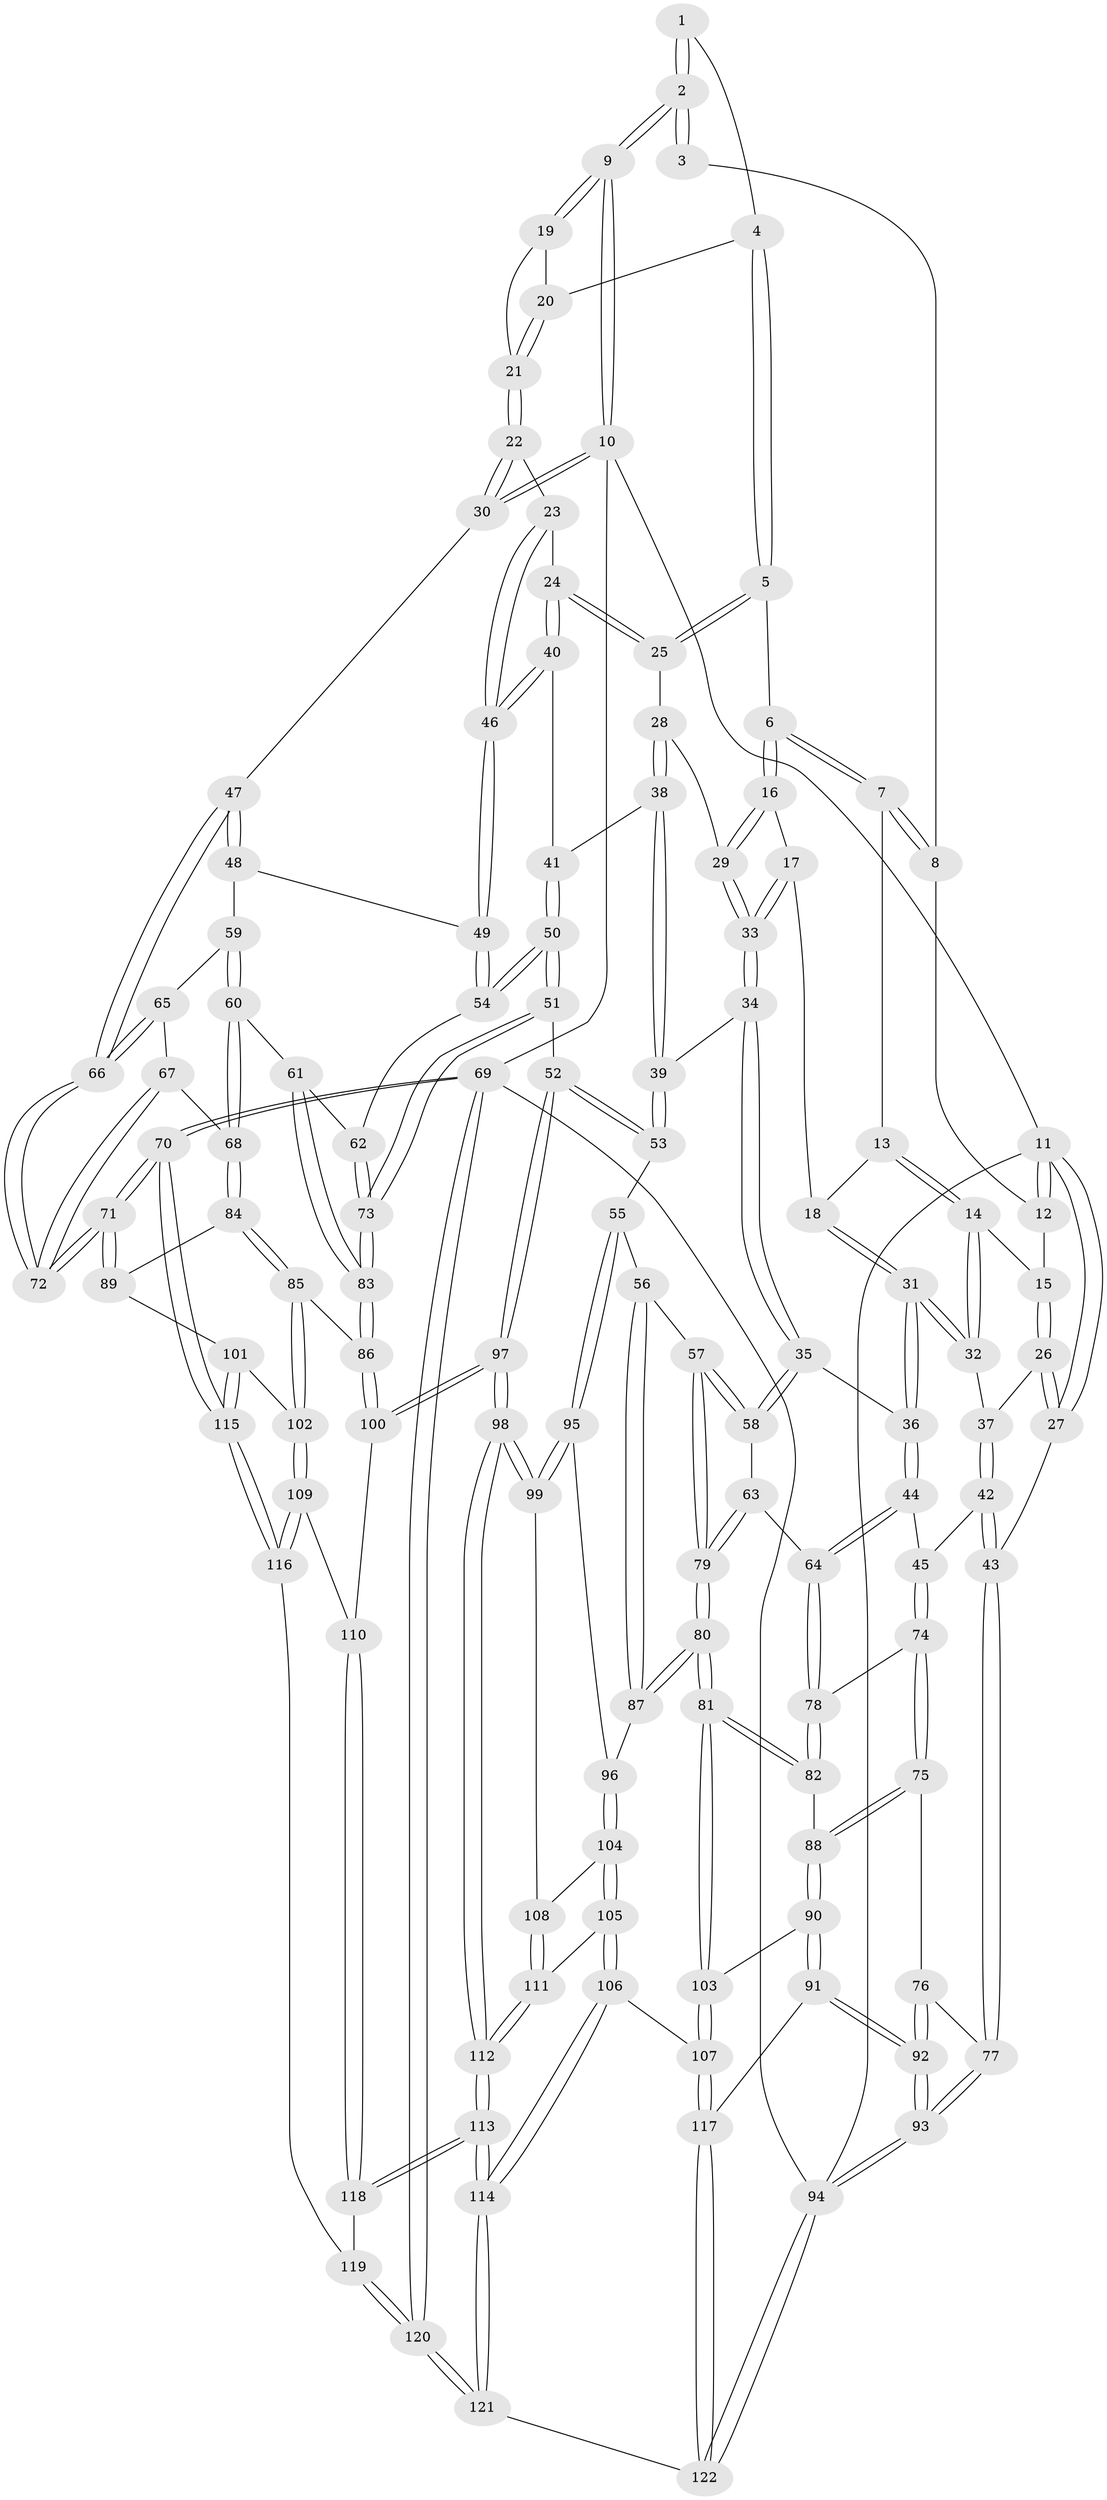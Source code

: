 // coarse degree distribution, {3: 0.6976744186046512, 2: 0.023255813953488372, 4: 0.27906976744186046}
// Generated by graph-tools (version 1.1) at 2025/38/03/04/25 23:38:28]
// undirected, 122 vertices, 302 edges
graph export_dot {
  node [color=gray90,style=filled];
  1 [pos="+0.7866372434643726+0.024872688906988235"];
  2 [pos="+1+0"];
  3 [pos="+0.5517715441752411+0"];
  4 [pos="+0.742811824190421+0.09702816019355803"];
  5 [pos="+0.6859892407545949+0.09042580217438496"];
  6 [pos="+0.5682147427319909+0.016003541832697914"];
  7 [pos="+0.535117337256471+0"];
  8 [pos="+0.5319057504829414+0"];
  9 [pos="+1+0"];
  10 [pos="+1+0"];
  11 [pos="+0+0"];
  12 [pos="+0+0"];
  13 [pos="+0.3817209948004502+0.08106250380050575"];
  14 [pos="+0.2036834291507897+0.13640941457567018"];
  15 [pos="+0.13903164469230464+0.023657330244524283"];
  16 [pos="+0.5431767402041224+0.1611222094329308"];
  17 [pos="+0.39912948330596354+0.2067787081309634"];
  18 [pos="+0.39708215717115336+0.20628270584591651"];
  19 [pos="+1+0"];
  20 [pos="+0.769046307864536+0.10790829186820736"];
  21 [pos="+0.8270273137566234+0.16780937306541605"];
  22 [pos="+0.8477913689913822+0.2259951353349085"];
  23 [pos="+0.8053326035196121+0.2927783152332837"];
  24 [pos="+0.772288901423247+0.28511622639745643"];
  25 [pos="+0.7061969383466868+0.25596757949154053"];
  26 [pos="+0+0.24264960002330757"];
  27 [pos="+0+0.24009189615738064"];
  28 [pos="+0.5966078304273408+0.27969529216093664"];
  29 [pos="+0.5577860723480356+0.2497138408592623"];
  30 [pos="+1+0.1457438125839403"];
  31 [pos="+0.26575923680751884+0.276616779554203"];
  32 [pos="+0.20481637797973443+0.22154097088693456"];
  33 [pos="+0.47108099957055233+0.30287080613375134"];
  34 [pos="+0.4033215753987358+0.39831070261421025"];
  35 [pos="+0.3696782206394773+0.41125851960706195"];
  36 [pos="+0.3129477700683777+0.37923390295753684"];
  37 [pos="+0.1000976097052355+0.2787151886771122"];
  38 [pos="+0.6096671802727025+0.3832576535655032"];
  39 [pos="+0.4660504904103469+0.4135863267015282"];
  40 [pos="+0.658767295079423+0.3756098080055138"];
  41 [pos="+0.6204844461861643+0.39622364698536455"];
  42 [pos="+0.07515230948820391+0.4449778285345068"];
  43 [pos="+0+0.4809781422904899"];
  44 [pos="+0.1547143808643387+0.4857134761990482"];
  45 [pos="+0.13674645370447827+0.4898048067206585"];
  46 [pos="+0.8256402644877002+0.36430914094363154"];
  47 [pos="+1+0.15698728311840918"];
  48 [pos="+0.8575426047696039+0.4146345291786905"];
  49 [pos="+0.8427342652630545+0.4117770012816257"];
  50 [pos="+0.6760422143104109+0.5351186639967216"];
  51 [pos="+0.6582008422388882+0.5748211842840585"];
  52 [pos="+0.6400336443055006+0.5820698021238252"];
  53 [pos="+0.631142905071996+0.5827741955446719"];
  54 [pos="+0.8072995733118158+0.4492098748215407"];
  55 [pos="+0.6188652080235398+0.5867778623930269"];
  56 [pos="+0.46233688694506897+0.5779239849395504"];
  57 [pos="+0.43352352865842797+0.5561806597592188"];
  58 [pos="+0.3766638706335198+0.4900131223384102"];
  59 [pos="+0.9369909313856716+0.4813571946655971"];
  60 [pos="+0.8944672386653426+0.5974417441086922"];
  61 [pos="+0.871720717377243+0.5856846182408284"];
  62 [pos="+0.858578175569752+0.5662844570828486"];
  63 [pos="+0.32074027681666284+0.5542207865890991"];
  64 [pos="+0.2589000555023968+0.5654192075927352"];
  65 [pos="+0.9683620450660018+0.4926644218531068"];
  66 [pos="+1+0.5403131257715634"];
  67 [pos="+0.9411168851175281+0.6155978302713665"];
  68 [pos="+0.9082804082241203+0.6237297752436219"];
  69 [pos="+1+1"];
  70 [pos="+1+0.9903192075048252"];
  71 [pos="+1+0.9145291245667766"];
  72 [pos="+1+0.6340358210437963"];
  73 [pos="+0.7026331743430949+0.615396408849415"];
  74 [pos="+0.12211504145458049+0.5824395449073189"];
  75 [pos="+0.10990787449319403+0.6217011146892355"];
  76 [pos="+0.09142749166027403+0.6253744727191102"];
  77 [pos="+0+0.5806761139106685"];
  78 [pos="+0.24462982972880898+0.5986375318771513"];
  79 [pos="+0.32419983243699885+0.6824461488532227"];
  80 [pos="+0.31965164751373043+0.7067233949466685"];
  81 [pos="+0.30518000031199605+0.7194042090973993"];
  82 [pos="+0.24214334767940823+0.6774773705412281"];
  83 [pos="+0.7272873035990948+0.6397867701675262"];
  84 [pos="+0.8940475915424378+0.6605059365418369"];
  85 [pos="+0.7996857537961745+0.6810391566195124"];
  86 [pos="+0.7423649077689063+0.6603250718000885"];
  87 [pos="+0.42307481153734716+0.6923956380997274"];
  88 [pos="+0.14233269605503218+0.6651483056075645"];
  89 [pos="+0.9182848530409262+0.6964587528620673"];
  90 [pos="+0.12478535998909235+0.755799553024563"];
  91 [pos="+0.07480917044659573+0.855015026977103"];
  92 [pos="+0+0.8664447922836402"];
  93 [pos="+0+0.9213094112150813"];
  94 [pos="+0+1"];
  95 [pos="+0.5264804502564698+0.699616587488993"];
  96 [pos="+0.4421752310680357+0.7068891690059511"];
  97 [pos="+0.6109498859894349+0.8107621102339467"];
  98 [pos="+0.6007883206301273+0.8262713679083372"];
  99 [pos="+0.5322769003294406+0.7442256699276851"];
  100 [pos="+0.7300191831683214+0.7615960480613495"];
  101 [pos="+0.8623329699793536+0.7746697899076749"];
  102 [pos="+0.8485181990432346+0.7745648484559321"];
  103 [pos="+0.30113146645770067+0.7589816306630308"];
  104 [pos="+0.44462355291530425+0.7189960410389447"];
  105 [pos="+0.43918036335062643+0.7880107105961938"];
  106 [pos="+0.37569105287358245+0.8762270194579472"];
  107 [pos="+0.3086544408168307+0.8582548469615728"];
  108 [pos="+0.495225514494188+0.7668727306879933"];
  109 [pos="+0.8141184610293908+0.8126964418768897"];
  110 [pos="+0.7638010326961383+0.8197470612865342"];
  111 [pos="+0.48877372702486405+0.7841879905987776"];
  112 [pos="+0.5811326723090976+0.9277739417111904"];
  113 [pos="+0.5783103897141052+0.990168197637161"];
  114 [pos="+0.5705746163819028+1"];
  115 [pos="+1+0.8883890616647028"];
  116 [pos="+0.8459650427972684+0.8597498159067936"];
  117 [pos="+0.21789297074925545+0.9227149795302587"];
  118 [pos="+0.7329336503498375+0.8850531824668196"];
  119 [pos="+0.817226101120525+0.912474622011713"];
  120 [pos="+1+1"];
  121 [pos="+0.5929727869372592+1"];
  122 [pos="+0.22066927087600982+1"];
  1 -- 2;
  1 -- 2;
  1 -- 4;
  2 -- 3;
  2 -- 3;
  2 -- 9;
  2 -- 9;
  3 -- 8;
  4 -- 5;
  4 -- 5;
  4 -- 20;
  5 -- 6;
  5 -- 25;
  5 -- 25;
  6 -- 7;
  6 -- 7;
  6 -- 16;
  6 -- 16;
  7 -- 8;
  7 -- 8;
  7 -- 13;
  8 -- 12;
  9 -- 10;
  9 -- 10;
  9 -- 19;
  9 -- 19;
  10 -- 11;
  10 -- 30;
  10 -- 30;
  10 -- 69;
  11 -- 12;
  11 -- 12;
  11 -- 27;
  11 -- 27;
  11 -- 94;
  12 -- 15;
  13 -- 14;
  13 -- 14;
  13 -- 18;
  14 -- 15;
  14 -- 32;
  14 -- 32;
  15 -- 26;
  15 -- 26;
  16 -- 17;
  16 -- 29;
  16 -- 29;
  17 -- 18;
  17 -- 33;
  17 -- 33;
  18 -- 31;
  18 -- 31;
  19 -- 20;
  19 -- 21;
  20 -- 21;
  20 -- 21;
  21 -- 22;
  21 -- 22;
  22 -- 23;
  22 -- 30;
  22 -- 30;
  23 -- 24;
  23 -- 46;
  23 -- 46;
  24 -- 25;
  24 -- 25;
  24 -- 40;
  24 -- 40;
  25 -- 28;
  26 -- 27;
  26 -- 27;
  26 -- 37;
  27 -- 43;
  28 -- 29;
  28 -- 38;
  28 -- 38;
  29 -- 33;
  29 -- 33;
  30 -- 47;
  31 -- 32;
  31 -- 32;
  31 -- 36;
  31 -- 36;
  32 -- 37;
  33 -- 34;
  33 -- 34;
  34 -- 35;
  34 -- 35;
  34 -- 39;
  35 -- 36;
  35 -- 58;
  35 -- 58;
  36 -- 44;
  36 -- 44;
  37 -- 42;
  37 -- 42;
  38 -- 39;
  38 -- 39;
  38 -- 41;
  39 -- 53;
  39 -- 53;
  40 -- 41;
  40 -- 46;
  40 -- 46;
  41 -- 50;
  41 -- 50;
  42 -- 43;
  42 -- 43;
  42 -- 45;
  43 -- 77;
  43 -- 77;
  44 -- 45;
  44 -- 64;
  44 -- 64;
  45 -- 74;
  45 -- 74;
  46 -- 49;
  46 -- 49;
  47 -- 48;
  47 -- 48;
  47 -- 66;
  47 -- 66;
  48 -- 49;
  48 -- 59;
  49 -- 54;
  49 -- 54;
  50 -- 51;
  50 -- 51;
  50 -- 54;
  50 -- 54;
  51 -- 52;
  51 -- 73;
  51 -- 73;
  52 -- 53;
  52 -- 53;
  52 -- 97;
  52 -- 97;
  53 -- 55;
  54 -- 62;
  55 -- 56;
  55 -- 95;
  55 -- 95;
  56 -- 57;
  56 -- 87;
  56 -- 87;
  57 -- 58;
  57 -- 58;
  57 -- 79;
  57 -- 79;
  58 -- 63;
  59 -- 60;
  59 -- 60;
  59 -- 65;
  60 -- 61;
  60 -- 68;
  60 -- 68;
  61 -- 62;
  61 -- 83;
  61 -- 83;
  62 -- 73;
  62 -- 73;
  63 -- 64;
  63 -- 79;
  63 -- 79;
  64 -- 78;
  64 -- 78;
  65 -- 66;
  65 -- 66;
  65 -- 67;
  66 -- 72;
  66 -- 72;
  67 -- 68;
  67 -- 72;
  67 -- 72;
  68 -- 84;
  68 -- 84;
  69 -- 70;
  69 -- 70;
  69 -- 120;
  69 -- 120;
  69 -- 94;
  70 -- 71;
  70 -- 71;
  70 -- 115;
  70 -- 115;
  71 -- 72;
  71 -- 72;
  71 -- 89;
  71 -- 89;
  73 -- 83;
  73 -- 83;
  74 -- 75;
  74 -- 75;
  74 -- 78;
  75 -- 76;
  75 -- 88;
  75 -- 88;
  76 -- 77;
  76 -- 92;
  76 -- 92;
  77 -- 93;
  77 -- 93;
  78 -- 82;
  78 -- 82;
  79 -- 80;
  79 -- 80;
  80 -- 81;
  80 -- 81;
  80 -- 87;
  80 -- 87;
  81 -- 82;
  81 -- 82;
  81 -- 103;
  81 -- 103;
  82 -- 88;
  83 -- 86;
  83 -- 86;
  84 -- 85;
  84 -- 85;
  84 -- 89;
  85 -- 86;
  85 -- 102;
  85 -- 102;
  86 -- 100;
  86 -- 100;
  87 -- 96;
  88 -- 90;
  88 -- 90;
  89 -- 101;
  90 -- 91;
  90 -- 91;
  90 -- 103;
  91 -- 92;
  91 -- 92;
  91 -- 117;
  92 -- 93;
  92 -- 93;
  93 -- 94;
  93 -- 94;
  94 -- 122;
  94 -- 122;
  95 -- 96;
  95 -- 99;
  95 -- 99;
  96 -- 104;
  96 -- 104;
  97 -- 98;
  97 -- 98;
  97 -- 100;
  97 -- 100;
  98 -- 99;
  98 -- 99;
  98 -- 112;
  98 -- 112;
  99 -- 108;
  100 -- 110;
  101 -- 102;
  101 -- 115;
  101 -- 115;
  102 -- 109;
  102 -- 109;
  103 -- 107;
  103 -- 107;
  104 -- 105;
  104 -- 105;
  104 -- 108;
  105 -- 106;
  105 -- 106;
  105 -- 111;
  106 -- 107;
  106 -- 114;
  106 -- 114;
  107 -- 117;
  107 -- 117;
  108 -- 111;
  108 -- 111;
  109 -- 110;
  109 -- 116;
  109 -- 116;
  110 -- 118;
  110 -- 118;
  111 -- 112;
  111 -- 112;
  112 -- 113;
  112 -- 113;
  113 -- 114;
  113 -- 114;
  113 -- 118;
  113 -- 118;
  114 -- 121;
  114 -- 121;
  115 -- 116;
  115 -- 116;
  116 -- 119;
  117 -- 122;
  117 -- 122;
  118 -- 119;
  119 -- 120;
  119 -- 120;
  120 -- 121;
  120 -- 121;
  121 -- 122;
}

